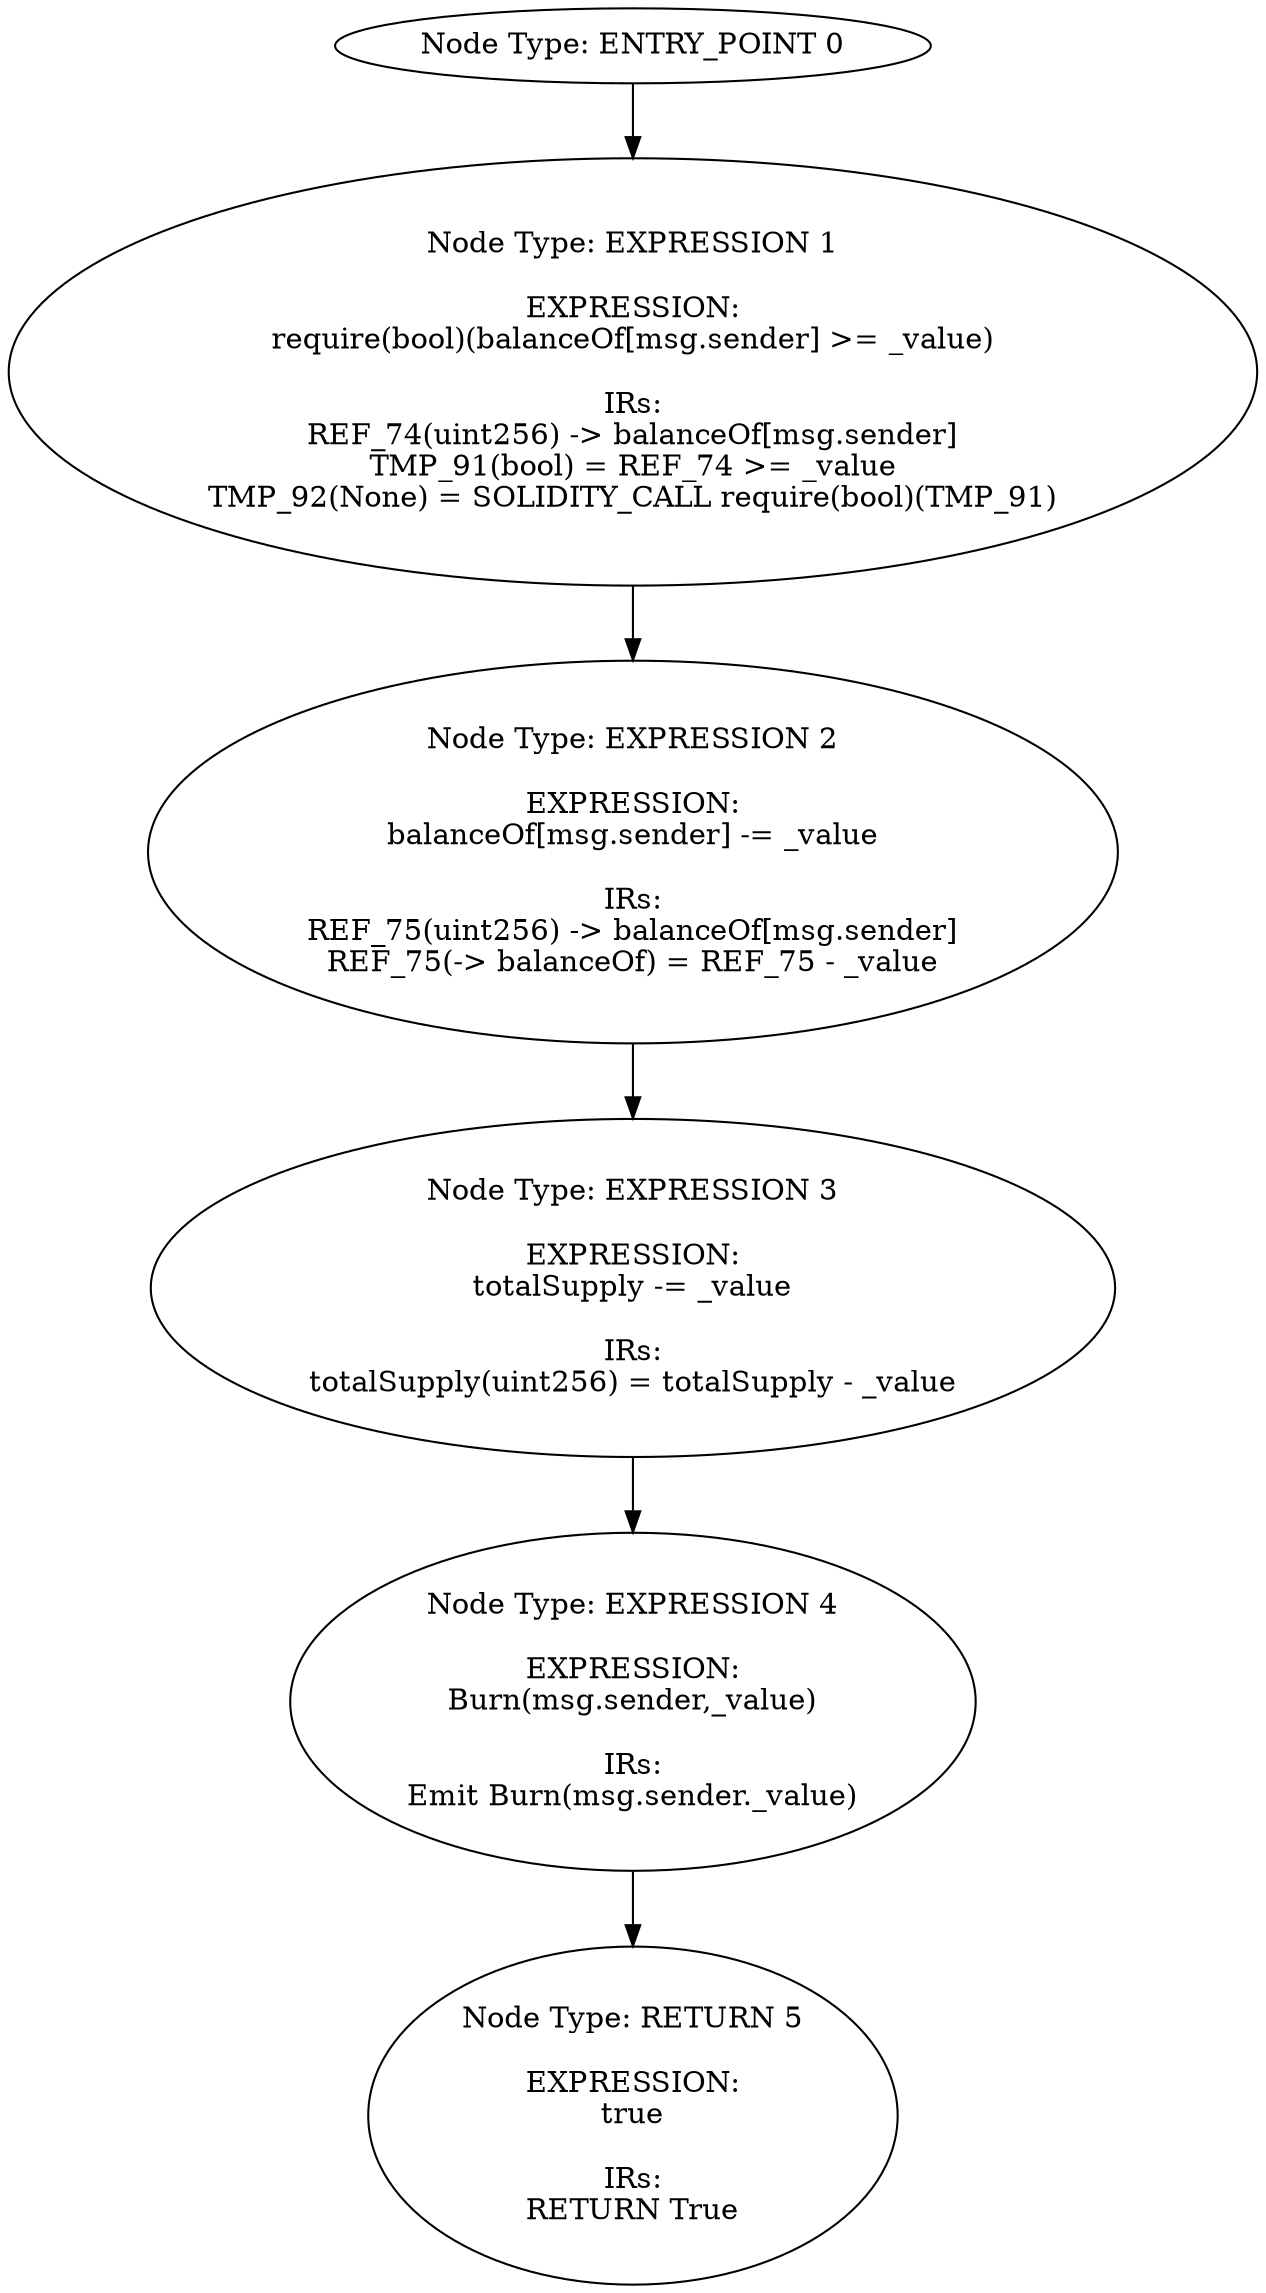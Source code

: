 digraph{
0[label="Node Type: ENTRY_POINT 0
"];
0->1;
1[label="Node Type: EXPRESSION 1

EXPRESSION:
require(bool)(balanceOf[msg.sender] >= _value)

IRs:
REF_74(uint256) -> balanceOf[msg.sender]
TMP_91(bool) = REF_74 >= _value
TMP_92(None) = SOLIDITY_CALL require(bool)(TMP_91)"];
1->2;
2[label="Node Type: EXPRESSION 2

EXPRESSION:
balanceOf[msg.sender] -= _value

IRs:
REF_75(uint256) -> balanceOf[msg.sender]
REF_75(-> balanceOf) = REF_75 - _value"];
2->3;
3[label="Node Type: EXPRESSION 3

EXPRESSION:
totalSupply -= _value

IRs:
totalSupply(uint256) = totalSupply - _value"];
3->4;
4[label="Node Type: EXPRESSION 4

EXPRESSION:
Burn(msg.sender,_value)

IRs:
Emit Burn(msg.sender._value)"];
4->5;
5[label="Node Type: RETURN 5

EXPRESSION:
true

IRs:
RETURN True"];
}
